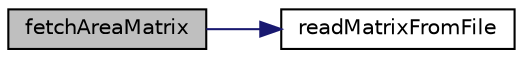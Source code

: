digraph "fetchAreaMatrix"
{
 // LATEX_PDF_SIZE
  edge [fontname="Helvetica",fontsize="10",labelfontname="Helvetica",labelfontsize="10"];
  node [fontname="Helvetica",fontsize="10",shape=record];
  rankdir="LR";
  Node1 [label="fetchAreaMatrix",height=0.2,width=0.4,color="black", fillcolor="grey75", style="filled", fontcolor="black",tooltip="Loads the area map from the given path."];
  Node1 -> Node2 [color="midnightblue",fontsize="10",style="solid",fontname="Helvetica"];
  Node2 [label="readMatrixFromFile",height=0.2,width=0.4,color="black", fillcolor="white", style="filled",URL="$rehtiLib_2assets_2reader_2src_2Utils_8cpp.html#aabe32cf7f7f2a7f7154cbceaeafb49a6",tooltip="Reads a matrix from a text file. Values should be separated by commas and rows by newlines."];
}
